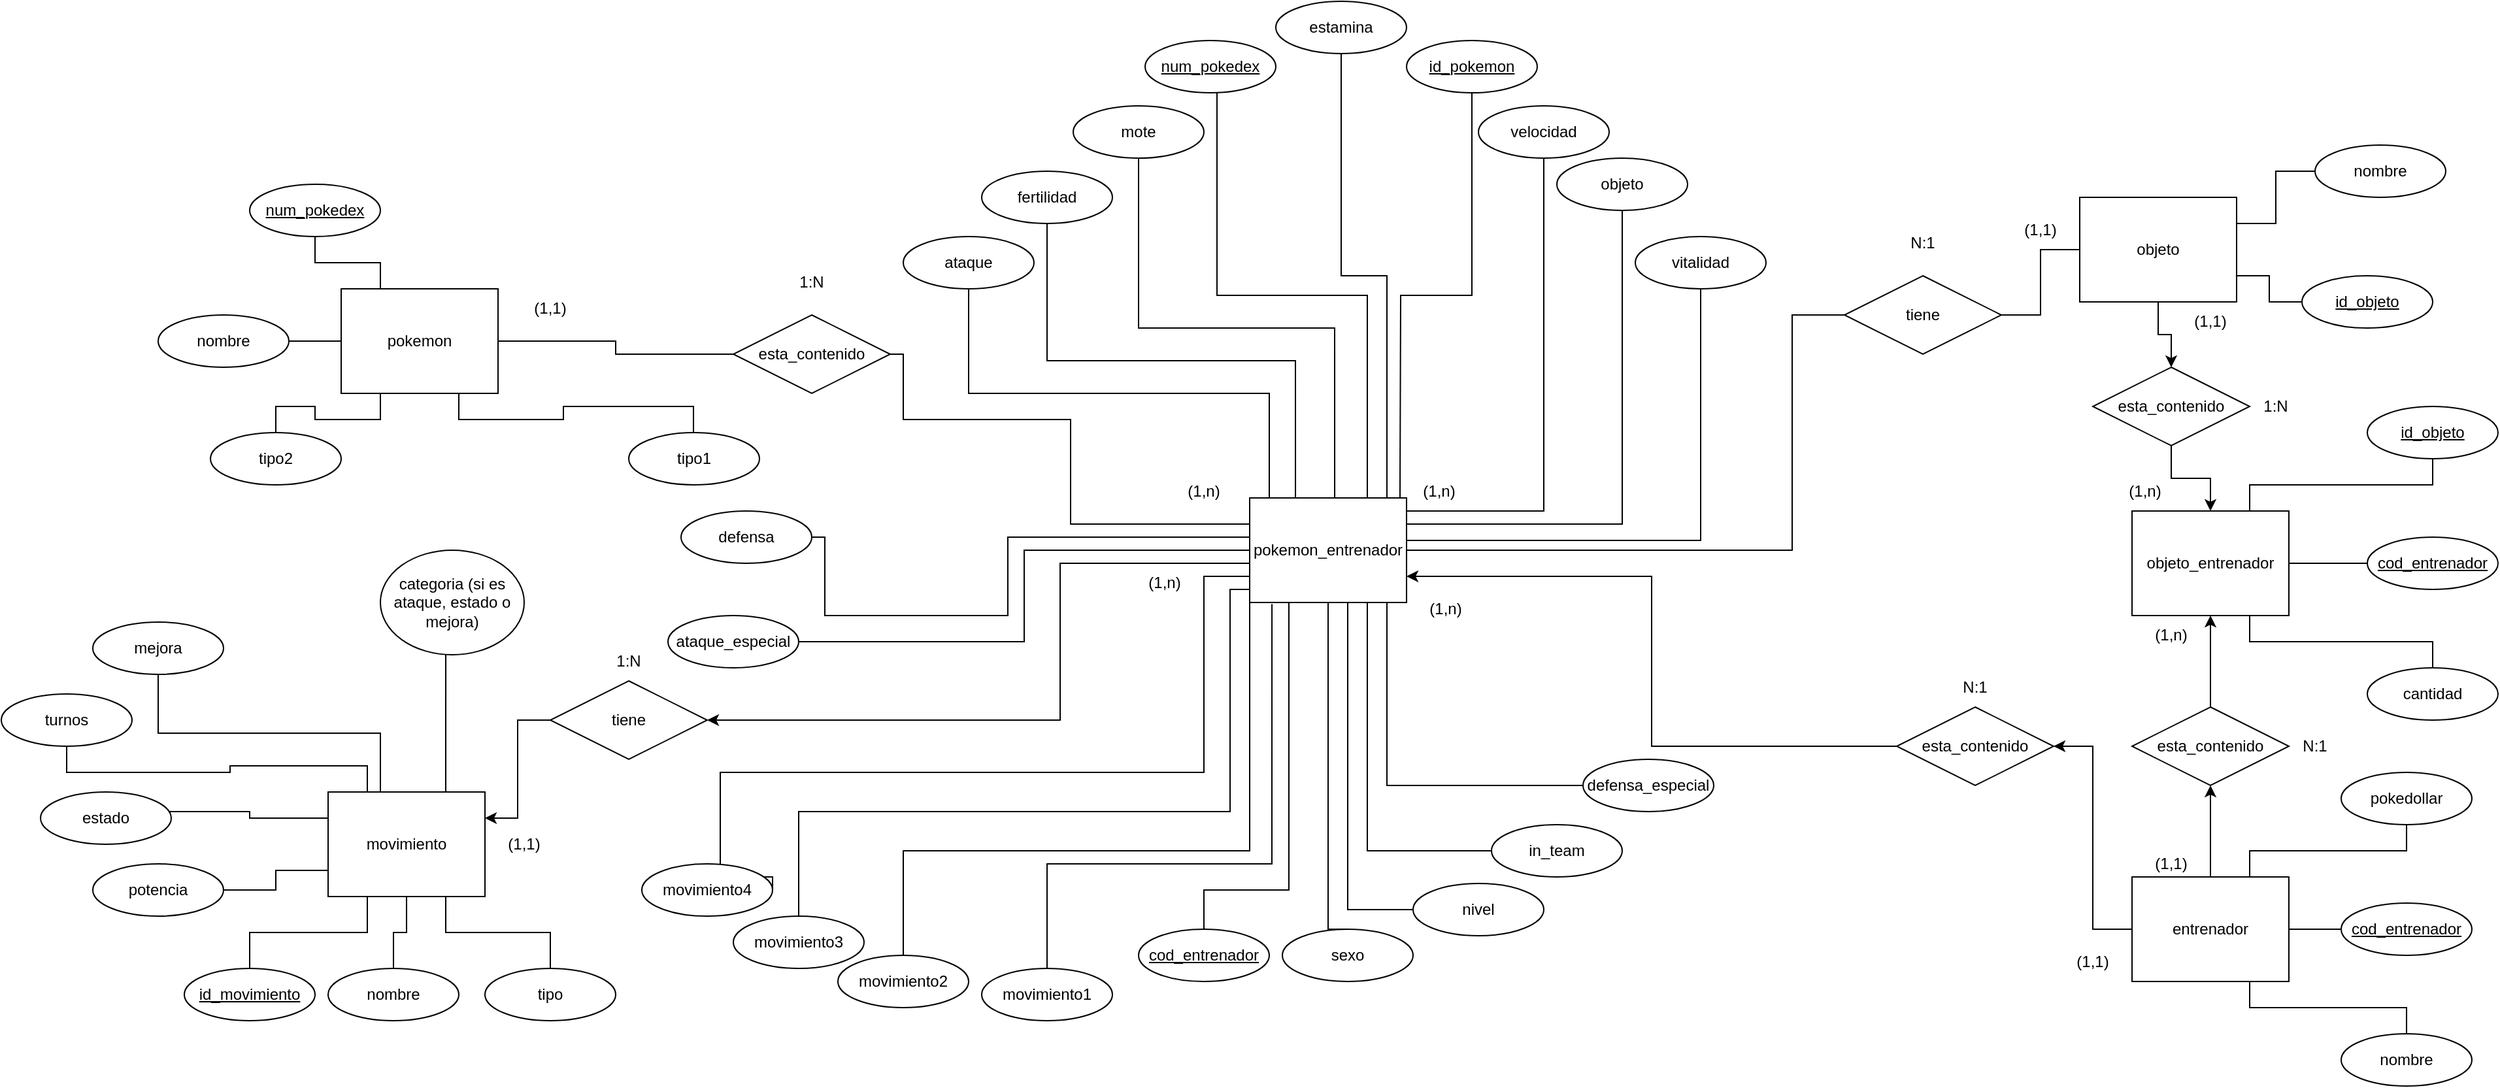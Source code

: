 <mxfile version="20.7.4" type="device"><diagram id="R2lEEEUBdFMjLlhIrx00" name="Page-1"><mxGraphModel dx="2518" dy="1678" grid="1" gridSize="10" guides="1" tooltips="1" connect="1" arrows="1" fold="1" page="1" pageScale="1" pageWidth="1100" pageHeight="850" math="0" shadow="0" extFonts="Permanent Marker^https://fonts.googleapis.com/css?family=Permanent+Marker"><root><mxCell id="0"/><mxCell id="1" parent="0"/><mxCell id="fIFWOGlqh_RArbtYlv_k-19" style="edgeStyle=orthogonalEdgeStyle;rounded=0;orthogonalLoop=1;jettySize=auto;html=1;exitX=0;exitY=0.5;exitDx=0;exitDy=0;entryX=0.7;entryY=0.5;entryDx=0;entryDy=0;entryPerimeter=0;" parent="1" source="jiimYA44LF8Xv969hFRA-1" target="jiimYA44LF8Xv969hFRA-4" edge="1"><mxGeometry relative="1" as="geometry"/></mxCell><mxCell id="fIFWOGlqh_RArbtYlv_k-20" style="edgeStyle=orthogonalEdgeStyle;rounded=0;orthogonalLoop=1;jettySize=auto;html=1;exitX=0.25;exitY=1;exitDx=0;exitDy=0;entryX=0.5;entryY=0.25;entryDx=0;entryDy=0;entryPerimeter=0;" parent="1" source="jiimYA44LF8Xv969hFRA-1" target="jiimYA44LF8Xv969hFRA-23" edge="1"><mxGeometry relative="1" as="geometry"/></mxCell><mxCell id="fIFWOGlqh_RArbtYlv_k-21" style="edgeStyle=orthogonalEdgeStyle;rounded=0;orthogonalLoop=1;jettySize=auto;html=1;exitX=0.75;exitY=1;exitDx=0;exitDy=0;entryX=0.495;entryY=0.5;entryDx=0;entryDy=0;entryPerimeter=0;" parent="1" source="jiimYA44LF8Xv969hFRA-1" target="jiimYA44LF8Xv969hFRA-22" edge="1"><mxGeometry relative="1" as="geometry"/></mxCell><mxCell id="fIFWOGlqh_RArbtYlv_k-22" style="edgeStyle=orthogonalEdgeStyle;rounded=0;orthogonalLoop=1;jettySize=auto;html=1;exitX=0.25;exitY=0;exitDx=0;exitDy=0;entryX=0.5;entryY=0.5;entryDx=0;entryDy=0;entryPerimeter=0;" parent="1" source="jiimYA44LF8Xv969hFRA-1" target="jiimYA44LF8Xv969hFRA-3" edge="1"><mxGeometry relative="1" as="geometry"/></mxCell><mxCell id="fIFWOGlqh_RArbtYlv_k-58" style="edgeStyle=orthogonalEdgeStyle;rounded=0;orthogonalLoop=1;jettySize=auto;html=1;exitX=1;exitY=0.5;exitDx=0;exitDy=0;entryX=0.667;entryY=0.5;entryDx=0;entryDy=0;entryPerimeter=0;" parent="1" source="jiimYA44LF8Xv969hFRA-1" target="fIFWOGlqh_RArbtYlv_k-42" edge="1"><mxGeometry relative="1" as="geometry"/></mxCell><mxCell id="jiimYA44LF8Xv969hFRA-1" value="pokemon" style="whiteSpace=wrap;html=1;align=center;" parent="1" vertex="1"><mxGeometry x="-170" y="150" width="120" height="80" as="geometry"/></mxCell><mxCell id="jiimYA44LF8Xv969hFRA-3" value="num_pokedex" style="ellipse;whiteSpace=wrap;html=1;align=center;fontStyle=4;" parent="1" vertex="1"><mxGeometry x="-240" y="70" width="100" height="40" as="geometry"/></mxCell><mxCell id="jiimYA44LF8Xv969hFRA-4" value="nombre" style="ellipse;whiteSpace=wrap;html=1;align=center;" parent="1" vertex="1"><mxGeometry x="-310" y="170" width="100" height="40" as="geometry"/></mxCell><mxCell id="fIFWOGlqh_RArbtYlv_k-67" style="edgeStyle=orthogonalEdgeStyle;rounded=0;orthogonalLoop=1;jettySize=auto;html=1;exitX=0.5;exitY=1;exitDx=0;exitDy=0;entryX=0.542;entryY=0.375;entryDx=0;entryDy=0;entryPerimeter=0;" parent="1" source="jiimYA44LF8Xv969hFRA-5" target="Zgyo-7Ij2d3S2gE46RrT-1" edge="1"><mxGeometry relative="1" as="geometry"/></mxCell><mxCell id="jiimYA44LF8Xv969hFRA-5" value="mote" style="ellipse;whiteSpace=wrap;html=1;align=center;" parent="1" vertex="1"><mxGeometry x="390" y="10" width="100" height="40" as="geometry"/></mxCell><mxCell id="fIFWOGlqh_RArbtYlv_k-75" style="edgeStyle=orthogonalEdgeStyle;rounded=0;orthogonalLoop=1;jettySize=auto;html=1;exitX=0;exitY=0.5;exitDx=0;exitDy=0;entryX=0.875;entryY=0.625;entryDx=0;entryDy=0;entryPerimeter=0;endArrow=none;endFill=0;" parent="1" source="jiimYA44LF8Xv969hFRA-6" target="Zgyo-7Ij2d3S2gE46RrT-1" edge="1"><mxGeometry relative="1" as="geometry"/></mxCell><mxCell id="jiimYA44LF8Xv969hFRA-6" value="defensa_especial" style="ellipse;whiteSpace=wrap;html=1;align=center;" parent="1" vertex="1"><mxGeometry x="780" y="510" width="100" height="40" as="geometry"/></mxCell><mxCell id="fIFWOGlqh_RArbtYlv_k-90" style="edgeStyle=orthogonalEdgeStyle;rounded=0;orthogonalLoop=1;jettySize=auto;html=1;exitX=1;exitY=0.5;exitDx=0;exitDy=0;entryX=0;entryY=0.5;entryDx=0;entryDy=0;endArrow=none;endFill=0;" parent="1" source="jiimYA44LF8Xv969hFRA-7" target="Zgyo-7Ij2d3S2gE46RrT-1" edge="1"><mxGeometry relative="1" as="geometry"/></mxCell><mxCell id="jiimYA44LF8Xv969hFRA-7" value="ataque_especial" style="ellipse;whiteSpace=wrap;html=1;align=center;" parent="1" vertex="1"><mxGeometry x="80" y="400" width="100" height="40" as="geometry"/></mxCell><mxCell id="fIFWOGlqh_RArbtYlv_k-64" style="edgeStyle=orthogonalEdgeStyle;rounded=0;orthogonalLoop=1;jettySize=auto;html=1;exitX=0.5;exitY=1;exitDx=0;exitDy=0;entryX=0.125;entryY=0.5;entryDx=0;entryDy=0;entryPerimeter=0;" parent="1" source="jiimYA44LF8Xv969hFRA-8" target="Zgyo-7Ij2d3S2gE46RrT-1" edge="1"><mxGeometry relative="1" as="geometry"/></mxCell><mxCell id="jiimYA44LF8Xv969hFRA-8" value="ataque" style="ellipse;whiteSpace=wrap;html=1;align=center;" parent="1" vertex="1"><mxGeometry x="260" y="110" width="100" height="40" as="geometry"/></mxCell><mxCell id="fIFWOGlqh_RArbtYlv_k-91" style="edgeStyle=orthogonalEdgeStyle;rounded=0;orthogonalLoop=1;jettySize=auto;html=1;exitX=1;exitY=0.5;exitDx=0;exitDy=0;entryX=0;entryY=0.25;entryDx=0;entryDy=0;endArrow=none;endFill=0;" parent="1" source="jiimYA44LF8Xv969hFRA-9" target="Zgyo-7Ij2d3S2gE46RrT-1" edge="1"><mxGeometry x="0.123" y="38" relative="1" as="geometry"><Array as="points"><mxPoint x="200" y="340"/><mxPoint x="200" y="400"/><mxPoint x="340" y="400"/><mxPoint x="340" y="340"/><mxPoint x="525" y="340"/></Array><mxPoint x="1" as="offset"/></mxGeometry></mxCell><mxCell id="jiimYA44LF8Xv969hFRA-9" value="defensa" style="ellipse;whiteSpace=wrap;html=1;align=center;" parent="1" vertex="1"><mxGeometry x="90" y="320" width="100" height="40" as="geometry"/></mxCell><mxCell id="fIFWOGlqh_RArbtYlv_k-74" style="edgeStyle=orthogonalEdgeStyle;rounded=0;orthogonalLoop=1;jettySize=auto;html=1;exitX=0.5;exitY=1;exitDx=0;exitDy=0;endArrow=none;endFill=0;entryX=0.996;entryY=0.406;entryDx=0;entryDy=0;entryPerimeter=0;" parent="1" source="jiimYA44LF8Xv969hFRA-10" target="Zgyo-7Ij2d3S2gE46RrT-1" edge="1"><mxGeometry relative="1" as="geometry"><mxPoint x="690" y="340" as="targetPoint"/></mxGeometry></mxCell><mxCell id="jiimYA44LF8Xv969hFRA-10" value="vitalidad" style="ellipse;whiteSpace=wrap;html=1;align=center;" parent="1" vertex="1"><mxGeometry x="820" y="110" width="100" height="40" as="geometry"/></mxCell><mxCell id="fIFWOGlqh_RArbtYlv_k-81" style="edgeStyle=orthogonalEdgeStyle;rounded=0;orthogonalLoop=1;jettySize=auto;html=1;exitX=0.5;exitY=0;exitDx=0;exitDy=0;entryX=0.5;entryY=1;entryDx=0;entryDy=0;endArrow=none;endFill=0;" parent="1" source="jiimYA44LF8Xv969hFRA-12" target="Zgyo-7Ij2d3S2gE46RrT-1" edge="1"><mxGeometry relative="1" as="geometry"><Array as="points"><mxPoint x="585" y="640"/></Array></mxGeometry></mxCell><mxCell id="jiimYA44LF8Xv969hFRA-12" value="sexo" style="ellipse;whiteSpace=wrap;html=1;align=center;" parent="1" vertex="1"><mxGeometry x="550" y="640" width="100" height="40" as="geometry"/></mxCell><mxCell id="fIFWOGlqh_RArbtYlv_k-66" style="edgeStyle=orthogonalEdgeStyle;rounded=0;orthogonalLoop=1;jettySize=auto;html=1;exitX=0.5;exitY=1;exitDx=0;exitDy=0;entryX=0.292;entryY=0.625;entryDx=0;entryDy=0;entryPerimeter=0;" parent="1" source="jiimYA44LF8Xv969hFRA-13" target="Zgyo-7Ij2d3S2gE46RrT-1" edge="1"><mxGeometry relative="1" as="geometry"/></mxCell><mxCell id="jiimYA44LF8Xv969hFRA-13" value="fertilidad" style="ellipse;whiteSpace=wrap;html=1;align=center;" parent="1" vertex="1"><mxGeometry x="320" y="60" width="100" height="40" as="geometry"/></mxCell><mxCell id="fIFWOGlqh_RArbtYlv_k-70" style="edgeStyle=orthogonalEdgeStyle;rounded=0;orthogonalLoop=1;jettySize=auto;html=1;exitX=0.5;exitY=1;exitDx=0;exitDy=0;entryX=0.875;entryY=0.625;entryDx=0;entryDy=0;entryPerimeter=0;" parent="1" source="jiimYA44LF8Xv969hFRA-14" target="Zgyo-7Ij2d3S2gE46RrT-1" edge="1"><mxGeometry relative="1" as="geometry"/></mxCell><mxCell id="jiimYA44LF8Xv969hFRA-14" value="estamina" style="ellipse;whiteSpace=wrap;html=1;align=center;" parent="1" vertex="1"><mxGeometry x="545" y="-70" width="100" height="40" as="geometry"/></mxCell><mxCell id="fIFWOGlqh_RArbtYlv_k-80" style="edgeStyle=orthogonalEdgeStyle;rounded=0;orthogonalLoop=1;jettySize=auto;html=1;exitX=0;exitY=0.5;exitDx=0;exitDy=0;entryX=0.625;entryY=1;entryDx=0;entryDy=0;entryPerimeter=0;endArrow=none;endFill=0;" parent="1" source="jiimYA44LF8Xv969hFRA-15" target="Zgyo-7Ij2d3S2gE46RrT-1" edge="1"><mxGeometry relative="1" as="geometry"/></mxCell><mxCell id="jiimYA44LF8Xv969hFRA-15" value="nivel" style="ellipse;whiteSpace=wrap;html=1;align=center;" parent="1" vertex="1"><mxGeometry x="650" y="605" width="100" height="40" as="geometry"/></mxCell><mxCell id="fIFWOGlqh_RArbtYlv_k-72" style="edgeStyle=orthogonalEdgeStyle;rounded=0;orthogonalLoop=1;jettySize=auto;html=1;exitX=0.5;exitY=1;exitDx=0;exitDy=0;endArrow=none;endFill=0;entryX=1;entryY=0.25;entryDx=0;entryDy=0;" parent="1" source="jiimYA44LF8Xv969hFRA-17" target="Zgyo-7Ij2d3S2gE46RrT-1" edge="1"><mxGeometry relative="1" as="geometry"><mxPoint x="670" y="340" as="targetPoint"/><Array as="points"><mxPoint x="750" y="320"/><mxPoint x="645" y="320"/></Array></mxGeometry></mxCell><mxCell id="jiimYA44LF8Xv969hFRA-17" value="velocidad" style="ellipse;whiteSpace=wrap;html=1;align=center;" parent="1" vertex="1"><mxGeometry x="700" y="10" width="100" height="40" as="geometry"/></mxCell><mxCell id="jiimYA44LF8Xv969hFRA-22" value="tipo1" style="ellipse;whiteSpace=wrap;html=1;align=center;" parent="1" vertex="1"><mxGeometry x="50" y="260" width="100" height="40" as="geometry"/></mxCell><mxCell id="jiimYA44LF8Xv969hFRA-23" value="tipo2" style="ellipse;whiteSpace=wrap;html=1;align=center;" parent="1" vertex="1"><mxGeometry x="-270" y="260" width="100" height="40" as="geometry"/></mxCell><mxCell id="fIFWOGlqh_RArbtYlv_k-55" style="edgeStyle=orthogonalEdgeStyle;rounded=0;orthogonalLoop=1;jettySize=auto;html=1;exitX=1;exitY=0.5;exitDx=0;exitDy=0;entryX=0.333;entryY=0.5;entryDx=0;entryDy=0;entryPerimeter=0;" parent="1" source="Zgyo-7Ij2d3S2gE46RrT-1" target="fIFWOGlqh_RArbtYlv_k-54" edge="1"><mxGeometry relative="1" as="geometry"><Array as="points"><mxPoint x="940" y="350"/><mxPoint x="940" y="170"/></Array></mxGeometry></mxCell><mxCell id="fIFWOGlqh_RArbtYlv_k-69" style="edgeStyle=orthogonalEdgeStyle;rounded=0;orthogonalLoop=1;jettySize=auto;html=1;exitX=0.75;exitY=0;exitDx=0;exitDy=0;entryX=0.55;entryY=0.5;entryDx=0;entryDy=0;entryPerimeter=0;" parent="1" source="Zgyo-7Ij2d3S2gE46RrT-1" target="fIFWOGlqh_RArbtYlv_k-7" edge="1"><mxGeometry relative="1" as="geometry"/></mxCell><mxCell id="fIFWOGlqh_RArbtYlv_k-79" style="edgeStyle=orthogonalEdgeStyle;rounded=0;orthogonalLoop=1;jettySize=auto;html=1;exitX=0.75;exitY=1;exitDx=0;exitDy=0;entryX=0;entryY=0.5;entryDx=0;entryDy=0;endArrow=none;endFill=0;" parent="1" source="Zgyo-7Ij2d3S2gE46RrT-1" target="Zgyo-7Ij2d3S2gE46RrT-8" edge="1"><mxGeometry relative="1" as="geometry"/></mxCell><mxCell id="1M3iyXm2v_RrBbfsAJCs-2" style="edgeStyle=orthogonalEdgeStyle;rounded=0;orthogonalLoop=1;jettySize=auto;html=1;exitX=0;exitY=1;exitDx=0;exitDy=0;entryX=0.5;entryY=0.5;entryDx=0;entryDy=0;entryPerimeter=0;" parent="1" source="Zgyo-7Ij2d3S2gE46RrT-1" target="fIFWOGlqh_RArbtYlv_k-14" edge="1"><mxGeometry relative="1" as="geometry"><Array as="points"><mxPoint x="525" y="580"/><mxPoint x="260" y="580"/></Array></mxGeometry></mxCell><mxCell id="Zgyo-7Ij2d3S2gE46RrT-1" value="pokemon_entrenador" style="whiteSpace=wrap;html=1;align=center;" parent="1" vertex="1"><mxGeometry x="525" y="310" width="120" height="80" as="geometry"/></mxCell><mxCell id="fIFWOGlqh_RArbtYlv_k-25" style="edgeStyle=orthogonalEdgeStyle;rounded=0;orthogonalLoop=1;jettySize=auto;html=1;exitX=0;exitY=0.25;exitDx=0;exitDy=0;entryX=0.5;entryY=0.375;entryDx=0;entryDy=0;entryPerimeter=0;" parent="1" source="Zgyo-7Ij2d3S2gE46RrT-4" target="fIFWOGlqh_RArbtYlv_k-2" edge="1"><mxGeometry relative="1" as="geometry"/></mxCell><mxCell id="fIFWOGlqh_RArbtYlv_k-26" style="edgeStyle=orthogonalEdgeStyle;rounded=0;orthogonalLoop=1;jettySize=auto;html=1;exitX=0;exitY=0.75;exitDx=0;exitDy=0;entryX=0.7;entryY=0.5;entryDx=0;entryDy=0;entryPerimeter=0;" parent="1" source="Zgyo-7Ij2d3S2gE46RrT-4" target="fIFWOGlqh_RArbtYlv_k-1" edge="1"><mxGeometry relative="1" as="geometry"/></mxCell><mxCell id="fIFWOGlqh_RArbtYlv_k-27" style="edgeStyle=orthogonalEdgeStyle;rounded=0;orthogonalLoop=1;jettySize=auto;html=1;exitX=0.25;exitY=1;exitDx=0;exitDy=0;entryX=0.5;entryY=0.5;entryDx=0;entryDy=0;entryPerimeter=0;" parent="1" source="Zgyo-7Ij2d3S2gE46RrT-4" target="Zgyo-7Ij2d3S2gE46RrT-13" edge="1"><mxGeometry relative="1" as="geometry"/></mxCell><mxCell id="fIFWOGlqh_RArbtYlv_k-28" style="edgeStyle=orthogonalEdgeStyle;rounded=0;orthogonalLoop=1;jettySize=auto;html=1;exitX=0.5;exitY=1;exitDx=0;exitDy=0;entryX=0.5;entryY=0.5;entryDx=0;entryDy=0;entryPerimeter=0;" parent="1" source="Zgyo-7Ij2d3S2gE46RrT-4" target="Zgyo-7Ij2d3S2gE46RrT-14" edge="1"><mxGeometry relative="1" as="geometry"/></mxCell><mxCell id="fIFWOGlqh_RArbtYlv_k-29" style="edgeStyle=orthogonalEdgeStyle;rounded=0;orthogonalLoop=1;jettySize=auto;html=1;exitX=0.75;exitY=1;exitDx=0;exitDy=0;entryX=0.5;entryY=0.5;entryDx=0;entryDy=0;entryPerimeter=0;" parent="1" source="Zgyo-7Ij2d3S2gE46RrT-4" target="Zgyo-7Ij2d3S2gE46RrT-15" edge="1"><mxGeometry relative="1" as="geometry"/></mxCell><mxCell id="fIFWOGlqh_RArbtYlv_k-30" style="edgeStyle=orthogonalEdgeStyle;rounded=0;orthogonalLoop=1;jettySize=auto;html=1;exitX=0.75;exitY=0;exitDx=0;exitDy=0;entryX=0.455;entryY=0.625;entryDx=0;entryDy=0;entryPerimeter=0;" parent="1" source="Zgyo-7Ij2d3S2gE46RrT-4" target="Zgyo-7Ij2d3S2gE46RrT-16" edge="1"><mxGeometry relative="1" as="geometry"/></mxCell><mxCell id="fIFWOGlqh_RArbtYlv_k-31" style="edgeStyle=orthogonalEdgeStyle;rounded=0;orthogonalLoop=1;jettySize=auto;html=1;exitX=0.5;exitY=0;exitDx=0;exitDy=0;entryX=0.5;entryY=0.625;entryDx=0;entryDy=0;entryPerimeter=0;" parent="1" source="Zgyo-7Ij2d3S2gE46RrT-4" target="fIFWOGlqh_RArbtYlv_k-4" edge="1"><mxGeometry relative="1" as="geometry"><Array as="points"><mxPoint x="-140" y="535"/><mxPoint x="-140" y="490"/><mxPoint x="-310" y="490"/></Array></mxGeometry></mxCell><mxCell id="fIFWOGlqh_RArbtYlv_k-32" style="edgeStyle=orthogonalEdgeStyle;rounded=0;orthogonalLoop=1;jettySize=auto;html=1;exitX=0.25;exitY=0;exitDx=0;exitDy=0;entryX=0.5;entryY=0.5;entryDx=0;entryDy=0;entryPerimeter=0;" parent="1" source="Zgyo-7Ij2d3S2gE46RrT-4" target="fIFWOGlqh_RArbtYlv_k-3" edge="1"><mxGeometry relative="1" as="geometry"/></mxCell><mxCell id="1M3iyXm2v_RrBbfsAJCs-5" style="edgeStyle=orthogonalEdgeStyle;rounded=0;orthogonalLoop=1;jettySize=auto;html=1;exitX=1;exitY=0.25;exitDx=0;exitDy=0;entryX=0;entryY=0.5;entryDx=0;entryDy=0;endArrow=none;endFill=0;startArrow=classic;startFill=1;" parent="1" source="Zgyo-7Ij2d3S2gE46RrT-4" target="1M3iyXm2v_RrBbfsAJCs-3" edge="1"><mxGeometry relative="1" as="geometry"/></mxCell><mxCell id="Zgyo-7Ij2d3S2gE46RrT-4" value="movimiento" style="whiteSpace=wrap;html=1;align=center;" parent="1" vertex="1"><mxGeometry x="-180" y="535" width="120" height="80" as="geometry"/></mxCell><mxCell id="fIFWOGlqh_RArbtYlv_k-36" style="edgeStyle=orthogonalEdgeStyle;rounded=0;orthogonalLoop=1;jettySize=auto;html=1;exitX=1;exitY=0.75;exitDx=0;exitDy=0;entryX=0.3;entryY=0.5;entryDx=0;entryDy=0;entryPerimeter=0;" parent="1" source="Zgyo-7Ij2d3S2gE46RrT-5" target="fIFWOGlqh_RArbtYlv_k-10" edge="1"><mxGeometry relative="1" as="geometry"/></mxCell><mxCell id="fIFWOGlqh_RArbtYlv_k-37" style="edgeStyle=orthogonalEdgeStyle;rounded=0;orthogonalLoop=1;jettySize=auto;html=1;exitX=1;exitY=0.25;exitDx=0;exitDy=0;entryX=0.4;entryY=0.5;entryDx=0;entryDy=0;entryPerimeter=0;" parent="1" source="Zgyo-7Ij2d3S2gE46RrT-5" target="fIFWOGlqh_RArbtYlv_k-9" edge="1"><mxGeometry relative="1" as="geometry"/></mxCell><mxCell id="fIFWOGlqh_RArbtYlv_k-50" style="edgeStyle=orthogonalEdgeStyle;rounded=0;orthogonalLoop=1;jettySize=auto;html=1;exitX=0.5;exitY=1;exitDx=0;exitDy=0;" parent="1" source="Zgyo-7Ij2d3S2gE46RrT-5" target="fIFWOGlqh_RArbtYlv_k-44" edge="1"><mxGeometry relative="1" as="geometry"/></mxCell><mxCell id="fIFWOGlqh_RArbtYlv_k-57" style="edgeStyle=orthogonalEdgeStyle;rounded=0;orthogonalLoop=1;jettySize=auto;html=1;exitX=0;exitY=0.5;exitDx=0;exitDy=0;entryX=0.5;entryY=0.5;entryDx=0;entryDy=0;entryPerimeter=0;" parent="1" source="Zgyo-7Ij2d3S2gE46RrT-5" target="fIFWOGlqh_RArbtYlv_k-54" edge="1"><mxGeometry relative="1" as="geometry"/></mxCell><mxCell id="Zgyo-7Ij2d3S2gE46RrT-5" value="objeto" style="whiteSpace=wrap;html=1;align=center;" parent="1" vertex="1"><mxGeometry x="1160" y="80" width="120" height="80" as="geometry"/></mxCell><mxCell id="fIFWOGlqh_RArbtYlv_k-33" style="edgeStyle=orthogonalEdgeStyle;rounded=0;orthogonalLoop=1;jettySize=auto;html=1;exitX=0.75;exitY=1;exitDx=0;exitDy=0;entryX=0.5;entryY=0.75;entryDx=0;entryDy=0;entryPerimeter=0;" parent="1" source="Zgyo-7Ij2d3S2gE46RrT-6" target="Zgyo-7Ij2d3S2gE46RrT-9" edge="1"><mxGeometry relative="1" as="geometry"/></mxCell><mxCell id="fIFWOGlqh_RArbtYlv_k-34" style="edgeStyle=orthogonalEdgeStyle;rounded=0;orthogonalLoop=1;jettySize=auto;html=1;exitX=1;exitY=0.5;exitDx=0;exitDy=0;entryX=0.5;entryY=0.5;entryDx=0;entryDy=0;entryPerimeter=0;" parent="1" source="Zgyo-7Ij2d3S2gE46RrT-6" target="Zgyo-7Ij2d3S2gE46RrT-10" edge="1"><mxGeometry relative="1" as="geometry"/></mxCell><mxCell id="fIFWOGlqh_RArbtYlv_k-35" style="edgeStyle=orthogonalEdgeStyle;rounded=0;orthogonalLoop=1;jettySize=auto;html=1;exitX=0.75;exitY=0;exitDx=0;exitDy=0;entryX=0.5;entryY=0.625;entryDx=0;entryDy=0;entryPerimeter=0;" parent="1" source="Zgyo-7Ij2d3S2gE46RrT-6" target="Zgyo-7Ij2d3S2gE46RrT-11" edge="1"><mxGeometry relative="1" as="geometry"/></mxCell><mxCell id="fIFWOGlqh_RArbtYlv_k-46" style="edgeStyle=orthogonalEdgeStyle;rounded=0;orthogonalLoop=1;jettySize=auto;html=1;exitX=0.5;exitY=0;exitDx=0;exitDy=0;" parent="1" source="Zgyo-7Ij2d3S2gE46RrT-6" target="fIFWOGlqh_RArbtYlv_k-43" edge="1"><mxGeometry relative="1" as="geometry"/></mxCell><mxCell id="fIFWOGlqh_RArbtYlv_k-61" style="edgeStyle=orthogonalEdgeStyle;rounded=0;orthogonalLoop=1;jettySize=auto;html=1;exitX=0;exitY=0.5;exitDx=0;exitDy=0;entryX=1;entryY=0.5;entryDx=0;entryDy=0;" parent="1" source="Zgyo-7Ij2d3S2gE46RrT-6" target="fIFWOGlqh_RArbtYlv_k-60" edge="1"><mxGeometry relative="1" as="geometry"/></mxCell><mxCell id="Zgyo-7Ij2d3S2gE46RrT-6" value="entrenador" style="whiteSpace=wrap;html=1;align=center;" parent="1" vertex="1"><mxGeometry x="1200" y="600" width="120" height="80" as="geometry"/></mxCell><mxCell id="Zgyo-7Ij2d3S2gE46RrT-8" value="in_team" style="ellipse;whiteSpace=wrap;html=1;align=center;" parent="1" vertex="1"><mxGeometry x="710" y="560" width="100" height="40" as="geometry"/></mxCell><mxCell id="Zgyo-7Ij2d3S2gE46RrT-9" value="nombre" style="ellipse;whiteSpace=wrap;html=1;align=center;" parent="1" vertex="1"><mxGeometry x="1360" y="720" width="100" height="40" as="geometry"/></mxCell><mxCell id="Zgyo-7Ij2d3S2gE46RrT-10" value="cod_entrenador" style="ellipse;whiteSpace=wrap;html=1;align=center;fontStyle=4;" parent="1" vertex="1"><mxGeometry x="1360" y="620" width="100" height="40" as="geometry"/></mxCell><mxCell id="Zgyo-7Ij2d3S2gE46RrT-11" value="pokedollar" style="ellipse;whiteSpace=wrap;html=1;align=center;" parent="1" vertex="1"><mxGeometry x="1360" y="520" width="100" height="40" as="geometry"/></mxCell><mxCell id="fIFWOGlqh_RArbtYlv_k-38" style="edgeStyle=orthogonalEdgeStyle;rounded=0;orthogonalLoop=1;jettySize=auto;html=1;exitX=0.75;exitY=0;exitDx=0;exitDy=0;entryX=0.5;entryY=0.5;entryDx=0;entryDy=0;entryPerimeter=0;" parent="1" source="Zgyo-7Ij2d3S2gE46RrT-12" target="fIFWOGlqh_RArbtYlv_k-11" edge="1"><mxGeometry relative="1" as="geometry"/></mxCell><mxCell id="fIFWOGlqh_RArbtYlv_k-39" style="edgeStyle=orthogonalEdgeStyle;rounded=0;orthogonalLoop=1;jettySize=auto;html=1;exitX=1;exitY=0.5;exitDx=0;exitDy=0;entryX=0.4;entryY=0.5;entryDx=0;entryDy=0;entryPerimeter=0;" parent="1" source="Zgyo-7Ij2d3S2gE46RrT-12" target="fIFWOGlqh_RArbtYlv_k-12" edge="1"><mxGeometry relative="1" as="geometry"/></mxCell><mxCell id="fIFWOGlqh_RArbtYlv_k-41" style="edgeStyle=orthogonalEdgeStyle;rounded=0;orthogonalLoop=1;jettySize=auto;html=1;exitX=0.75;exitY=1;exitDx=0;exitDy=0;entryX=0.5;entryY=0.5;entryDx=0;entryDy=0;entryPerimeter=0;" parent="1" source="Zgyo-7Ij2d3S2gE46RrT-12" target="fIFWOGlqh_RArbtYlv_k-13" edge="1"><mxGeometry relative="1" as="geometry"/></mxCell><mxCell id="Zgyo-7Ij2d3S2gE46RrT-12" value="objeto_entrenador" style="whiteSpace=wrap;html=1;align=center;" parent="1" vertex="1"><mxGeometry x="1200" y="320" width="120" height="80" as="geometry"/></mxCell><mxCell id="Zgyo-7Ij2d3S2gE46RrT-13" value="id_movimiento" style="ellipse;whiteSpace=wrap;html=1;align=center;fontStyle=4;" parent="1" vertex="1"><mxGeometry x="-290" y="670" width="100" height="40" as="geometry"/></mxCell><mxCell id="Zgyo-7Ij2d3S2gE46RrT-14" value="nombre" style="ellipse;whiteSpace=wrap;html=1;align=center;" parent="1" vertex="1"><mxGeometry x="-180" y="670" width="100" height="40" as="geometry"/></mxCell><mxCell id="Zgyo-7Ij2d3S2gE46RrT-15" value="tipo" style="ellipse;whiteSpace=wrap;html=1;align=center;" parent="1" vertex="1"><mxGeometry x="-60" y="670" width="100" height="40" as="geometry"/></mxCell><mxCell id="Zgyo-7Ij2d3S2gE46RrT-16" value="categoria (si es ataque, estado o mejora)" style="ellipse;whiteSpace=wrap;html=1;align=center;" parent="1" vertex="1"><mxGeometry x="-140" y="350" width="110" height="80" as="geometry"/></mxCell><mxCell id="fIFWOGlqh_RArbtYlv_k-1" value="potencia" style="ellipse;whiteSpace=wrap;html=1;align=center;" parent="1" vertex="1"><mxGeometry x="-360" y="590" width="100" height="40" as="geometry"/></mxCell><mxCell id="fIFWOGlqh_RArbtYlv_k-2" value="estado" style="ellipse;whiteSpace=wrap;html=1;align=center;" parent="1" vertex="1"><mxGeometry x="-400" y="535" width="100" height="40" as="geometry"/></mxCell><mxCell id="fIFWOGlqh_RArbtYlv_k-3" value="turnos" style="ellipse;whiteSpace=wrap;html=1;align=center;" parent="1" vertex="1"><mxGeometry x="-430" y="460" width="100" height="40" as="geometry"/></mxCell><mxCell id="fIFWOGlqh_RArbtYlv_k-4" value="mejora" style="ellipse;whiteSpace=wrap;html=1;align=center;" parent="1" vertex="1"><mxGeometry x="-360" y="405" width="100" height="40" as="geometry"/></mxCell><mxCell id="fIFWOGlqh_RArbtYlv_k-73" style="edgeStyle=orthogonalEdgeStyle;rounded=0;orthogonalLoop=1;jettySize=auto;html=1;exitX=0.5;exitY=1;exitDx=0;exitDy=0;endArrow=none;endFill=0;entryX=1;entryY=0.25;entryDx=0;entryDy=0;" parent="1" source="fIFWOGlqh_RArbtYlv_k-5" target="Zgyo-7Ij2d3S2gE46RrT-1" edge="1"><mxGeometry relative="1" as="geometry"><mxPoint x="680" y="340" as="targetPoint"/><Array as="points"><mxPoint x="810" y="90"/><mxPoint x="810" y="330"/></Array></mxGeometry></mxCell><mxCell id="fIFWOGlqh_RArbtYlv_k-5" value="objeto" style="ellipse;whiteSpace=wrap;html=1;align=center;" parent="1" vertex="1"><mxGeometry x="760" y="50" width="100" height="40" as="geometry"/></mxCell><mxCell id="fIFWOGlqh_RArbtYlv_k-82" style="edgeStyle=orthogonalEdgeStyle;rounded=0;orthogonalLoop=1;jettySize=auto;html=1;exitX=0.5;exitY=0;exitDx=0;exitDy=0;entryX=0.25;entryY=1;entryDx=0;entryDy=0;endArrow=none;endFill=0;" parent="1" source="fIFWOGlqh_RArbtYlv_k-6" target="Zgyo-7Ij2d3S2gE46RrT-1" edge="1"><mxGeometry relative="1" as="geometry"><Array as="points"><mxPoint x="490" y="610"/><mxPoint x="555" y="610"/></Array></mxGeometry></mxCell><mxCell id="fIFWOGlqh_RArbtYlv_k-6" value="cod_entrenador" style="ellipse;whiteSpace=wrap;html=1;align=center;fontStyle=4;" parent="1" vertex="1"><mxGeometry x="440" y="640" width="100" height="40" as="geometry"/></mxCell><mxCell id="fIFWOGlqh_RArbtYlv_k-7" value="num_pokedex" style="ellipse;whiteSpace=wrap;html=1;align=center;fontStyle=4;" parent="1" vertex="1"><mxGeometry x="445" y="-40" width="100" height="40" as="geometry"/></mxCell><mxCell id="fIFWOGlqh_RArbtYlv_k-71" style="edgeStyle=orthogonalEdgeStyle;rounded=0;orthogonalLoop=1;jettySize=auto;html=1;exitX=0.5;exitY=1;exitDx=0;exitDy=0;endArrow=none;endFill=0;" parent="1" source="fIFWOGlqh_RArbtYlv_k-8" edge="1"><mxGeometry relative="1" as="geometry"><mxPoint x="640" y="310" as="targetPoint"/></mxGeometry></mxCell><mxCell id="fIFWOGlqh_RArbtYlv_k-8" value="id_pokemon" style="ellipse;whiteSpace=wrap;html=1;align=center;fontStyle=4;" parent="1" vertex="1"><mxGeometry x="645" y="-40" width="100" height="40" as="geometry"/></mxCell><mxCell id="fIFWOGlqh_RArbtYlv_k-9" value="nombre" style="ellipse;whiteSpace=wrap;html=1;align=center;" parent="1" vertex="1"><mxGeometry x="1340" y="40" width="100" height="40" as="geometry"/></mxCell><mxCell id="fIFWOGlqh_RArbtYlv_k-10" value="id_objeto" style="ellipse;whiteSpace=wrap;html=1;align=center;fontStyle=4;" parent="1" vertex="1"><mxGeometry x="1330" y="140" width="100" height="40" as="geometry"/></mxCell><mxCell id="fIFWOGlqh_RArbtYlv_k-11" value="id_objeto" style="ellipse;whiteSpace=wrap;html=1;align=center;fontStyle=4;" parent="1" vertex="1"><mxGeometry x="1380" y="240" width="100" height="40" as="geometry"/></mxCell><mxCell id="fIFWOGlqh_RArbtYlv_k-12" value="cod_entrenador" style="ellipse;whiteSpace=wrap;html=1;align=center;fontStyle=4;" parent="1" vertex="1"><mxGeometry x="1380" y="340" width="100" height="40" as="geometry"/></mxCell><mxCell id="fIFWOGlqh_RArbtYlv_k-13" value="cantidad" style="ellipse;whiteSpace=wrap;html=1;align=center;" parent="1" vertex="1"><mxGeometry x="1380" y="440" width="100" height="40" as="geometry"/></mxCell><mxCell id="fIFWOGlqh_RArbtYlv_k-14" value="movimiento2" style="ellipse;whiteSpace=wrap;html=1;align=center;" parent="1" vertex="1"><mxGeometry x="210" y="660" width="100" height="40" as="geometry"/></mxCell><mxCell id="fIFWOGlqh_RArbtYlv_k-85" style="edgeStyle=orthogonalEdgeStyle;rounded=0;orthogonalLoop=1;jettySize=auto;html=1;exitX=0.5;exitY=0;exitDx=0;exitDy=0;entryX=0.142;entryY=1.016;entryDx=0;entryDy=0;entryPerimeter=0;endArrow=none;endFill=0;" parent="1" source="fIFWOGlqh_RArbtYlv_k-15" target="Zgyo-7Ij2d3S2gE46RrT-1" edge="1"><mxGeometry relative="1" as="geometry"><Array as="points"><mxPoint x="370" y="590"/><mxPoint x="542" y="590"/></Array></mxGeometry></mxCell><mxCell id="fIFWOGlqh_RArbtYlv_k-15" value="movimiento1" style="ellipse;whiteSpace=wrap;html=1;align=center;" parent="1" vertex="1"><mxGeometry x="320" y="670" width="100" height="40" as="geometry"/></mxCell><mxCell id="fIFWOGlqh_RArbtYlv_k-87" style="edgeStyle=orthogonalEdgeStyle;rounded=0;orthogonalLoop=1;jettySize=auto;html=1;exitX=0.5;exitY=0;exitDx=0;exitDy=0;entryX=0;entryY=0.75;entryDx=0;entryDy=0;endArrow=none;endFill=0;" parent="1" source="fIFWOGlqh_RArbtYlv_k-16" target="Zgyo-7Ij2d3S2gE46RrT-1" edge="1"><mxGeometry relative="1" as="geometry"><Array as="points"><mxPoint x="180" y="550"/><mxPoint x="510" y="550"/><mxPoint x="510" y="380"/><mxPoint x="525" y="380"/></Array></mxGeometry></mxCell><mxCell id="fIFWOGlqh_RArbtYlv_k-16" value="movimiento3" style="ellipse;whiteSpace=wrap;html=1;align=center;" parent="1" vertex="1"><mxGeometry x="130" y="630" width="100" height="40" as="geometry"/></mxCell><mxCell id="fIFWOGlqh_RArbtYlv_k-88" style="edgeStyle=orthogonalEdgeStyle;rounded=0;orthogonalLoop=1;jettySize=auto;html=1;exitX=1;exitY=0.5;exitDx=0;exitDy=0;entryX=0;entryY=0.5;entryDx=0;entryDy=0;endArrow=none;endFill=0;" parent="1" source="fIFWOGlqh_RArbtYlv_k-17" target="Zgyo-7Ij2d3S2gE46RrT-1" edge="1"><mxGeometry relative="1" as="geometry"><Array as="points"><mxPoint x="160" y="600"/><mxPoint x="120" y="600"/><mxPoint x="120" y="520"/><mxPoint x="490" y="520"/><mxPoint x="490" y="370"/><mxPoint x="525" y="370"/></Array></mxGeometry></mxCell><mxCell id="fIFWOGlqh_RArbtYlv_k-17" value="movimiento4" style="ellipse;whiteSpace=wrap;html=1;align=center;" parent="1" vertex="1"><mxGeometry x="60" y="590" width="100" height="40" as="geometry"/></mxCell><mxCell id="fIFWOGlqh_RArbtYlv_k-89" style="edgeStyle=orthogonalEdgeStyle;rounded=0;orthogonalLoop=1;jettySize=auto;html=1;exitX=1;exitY=0.5;exitDx=0;exitDy=0;entryX=0;entryY=0.25;entryDx=0;entryDy=0;endArrow=none;endFill=0;" parent="1" source="fIFWOGlqh_RArbtYlv_k-42" target="Zgyo-7Ij2d3S2gE46RrT-1" edge="1"><mxGeometry relative="1" as="geometry"><Array as="points"><mxPoint x="260" y="200"/><mxPoint x="260" y="250"/><mxPoint x="388" y="250"/><mxPoint x="388" y="330"/></Array></mxGeometry></mxCell><mxCell id="fIFWOGlqh_RArbtYlv_k-42" value="esta_contenido" style="shape=rhombus;perimeter=rhombusPerimeter;whiteSpace=wrap;html=1;align=center;" parent="1" vertex="1"><mxGeometry x="130" y="170" width="120" height="60" as="geometry"/></mxCell><mxCell id="fIFWOGlqh_RArbtYlv_k-45" style="edgeStyle=orthogonalEdgeStyle;rounded=0;orthogonalLoop=1;jettySize=auto;html=1;exitX=0.5;exitY=0;exitDx=0;exitDy=0;" parent="1" source="fIFWOGlqh_RArbtYlv_k-43" target="Zgyo-7Ij2d3S2gE46RrT-12" edge="1"><mxGeometry relative="1" as="geometry"/></mxCell><mxCell id="fIFWOGlqh_RArbtYlv_k-43" value="esta_contenido" style="shape=rhombus;perimeter=rhombusPerimeter;whiteSpace=wrap;html=1;align=center;" parent="1" vertex="1"><mxGeometry x="1200" y="470" width="120" height="60" as="geometry"/></mxCell><mxCell id="fIFWOGlqh_RArbtYlv_k-49" style="edgeStyle=orthogonalEdgeStyle;rounded=0;orthogonalLoop=1;jettySize=auto;html=1;exitX=0.5;exitY=1;exitDx=0;exitDy=0;" parent="1" source="fIFWOGlqh_RArbtYlv_k-44" target="Zgyo-7Ij2d3S2gE46RrT-12" edge="1"><mxGeometry relative="1" as="geometry"/></mxCell><mxCell id="fIFWOGlqh_RArbtYlv_k-44" value="esta_contenido" style="shape=rhombus;perimeter=rhombusPerimeter;whiteSpace=wrap;html=1;align=center;" parent="1" vertex="1"><mxGeometry x="1170" y="210" width="120" height="60" as="geometry"/></mxCell><mxCell id="fIFWOGlqh_RArbtYlv_k-54" value="tiene" style="shape=rhombus;perimeter=rhombusPerimeter;whiteSpace=wrap;html=1;align=center;" parent="1" vertex="1"><mxGeometry x="980" y="140" width="120" height="60" as="geometry"/></mxCell><mxCell id="fIFWOGlqh_RArbtYlv_k-62" style="edgeStyle=orthogonalEdgeStyle;rounded=0;orthogonalLoop=1;jettySize=auto;html=1;exitX=0;exitY=0.5;exitDx=0;exitDy=0;entryX=1;entryY=0.75;entryDx=0;entryDy=0;" parent="1" source="fIFWOGlqh_RArbtYlv_k-60" target="Zgyo-7Ij2d3S2gE46RrT-1" edge="1"><mxGeometry relative="1" as="geometry"/></mxCell><mxCell id="fIFWOGlqh_RArbtYlv_k-60" value="esta_contenido" style="shape=rhombus;perimeter=rhombusPerimeter;whiteSpace=wrap;html=1;align=center;" parent="1" vertex="1"><mxGeometry x="1020" y="470" width="120" height="60" as="geometry"/></mxCell><mxCell id="1M3iyXm2v_RrBbfsAJCs-6" style="edgeStyle=orthogonalEdgeStyle;rounded=0;orthogonalLoop=1;jettySize=auto;html=1;exitX=1;exitY=0.5;exitDx=0;exitDy=0;entryX=0;entryY=0.5;entryDx=0;entryDy=0;endArrow=none;endFill=0;startArrow=classic;startFill=1;" parent="1" source="1M3iyXm2v_RrBbfsAJCs-3" target="Zgyo-7Ij2d3S2gE46RrT-1" edge="1"><mxGeometry relative="1" as="geometry"><Array as="points"><mxPoint x="380" y="480"/><mxPoint x="380" y="360"/><mxPoint x="525" y="360"/></Array></mxGeometry></mxCell><mxCell id="1M3iyXm2v_RrBbfsAJCs-3" value="tiene" style="shape=rhombus;perimeter=rhombusPerimeter;whiteSpace=wrap;html=1;align=center;" parent="1" vertex="1"><mxGeometry x="-10" y="450" width="120" height="60" as="geometry"/></mxCell><mxCell id="1M3iyXm2v_RrBbfsAJCs-7" value="(1,1)" style="text;html=1;strokeColor=none;fillColor=none;align=center;verticalAlign=middle;whiteSpace=wrap;rounded=0;" parent="1" vertex="1"><mxGeometry x="-40" y="150" width="60" height="30" as="geometry"/></mxCell><mxCell id="1M3iyXm2v_RrBbfsAJCs-8" value="(1,n)" style="text;html=1;strokeColor=none;fillColor=none;align=center;verticalAlign=middle;whiteSpace=wrap;rounded=0;" parent="1" vertex="1"><mxGeometry x="460" y="290" width="60" height="30" as="geometry"/></mxCell><mxCell id="1M3iyXm2v_RrBbfsAJCs-9" value="(1,n)" style="text;html=1;strokeColor=none;fillColor=none;align=center;verticalAlign=middle;whiteSpace=wrap;rounded=0;" parent="1" vertex="1"><mxGeometry x="645" y="380" width="60" height="30" as="geometry"/></mxCell><mxCell id="1M3iyXm2v_RrBbfsAJCs-10" value="(1,1)" style="text;html=1;strokeColor=none;fillColor=none;align=center;verticalAlign=middle;whiteSpace=wrap;rounded=0;" parent="1" vertex="1"><mxGeometry x="1140" y="650" width="60" height="30" as="geometry"/></mxCell><mxCell id="1M3iyXm2v_RrBbfsAJCs-11" value="(1,1)" style="text;html=1;strokeColor=none;fillColor=none;align=center;verticalAlign=middle;whiteSpace=wrap;rounded=0;" parent="1" vertex="1"><mxGeometry x="1100" y="90" width="60" height="30" as="geometry"/></mxCell><mxCell id="1M3iyXm2v_RrBbfsAJCs-12" value="(1,n)" style="text;html=1;strokeColor=none;fillColor=none;align=center;verticalAlign=middle;whiteSpace=wrap;rounded=0;" parent="1" vertex="1"><mxGeometry x="640" y="290" width="60" height="30" as="geometry"/></mxCell><mxCell id="1M3iyXm2v_RrBbfsAJCs-13" value="(1,n)" style="text;html=1;strokeColor=none;fillColor=none;align=center;verticalAlign=middle;whiteSpace=wrap;rounded=0;" parent="1" vertex="1"><mxGeometry x="430" y="360" width="60" height="30" as="geometry"/></mxCell><mxCell id="1M3iyXm2v_RrBbfsAJCs-14" value="(1,1)" style="text;html=1;strokeColor=none;fillColor=none;align=center;verticalAlign=middle;whiteSpace=wrap;rounded=0;" parent="1" vertex="1"><mxGeometry x="-60" y="560" width="60" height="30" as="geometry"/></mxCell><mxCell id="1M3iyXm2v_RrBbfsAJCs-15" value="1:N" style="text;html=1;strokeColor=none;fillColor=none;align=center;verticalAlign=middle;whiteSpace=wrap;rounded=0;" parent="1" vertex="1"><mxGeometry x="160" y="130" width="60" height="30" as="geometry"/></mxCell><mxCell id="1M3iyXm2v_RrBbfsAJCs-16" value="1:N" style="text;html=1;strokeColor=none;fillColor=none;align=center;verticalAlign=middle;whiteSpace=wrap;rounded=0;" parent="1" vertex="1"><mxGeometry x="20" y="420" width="60" height="30" as="geometry"/></mxCell><mxCell id="1M3iyXm2v_RrBbfsAJCs-17" value="N:1" style="text;html=1;strokeColor=none;fillColor=none;align=center;verticalAlign=middle;whiteSpace=wrap;rounded=0;" parent="1" vertex="1"><mxGeometry x="1010" y="100" width="60" height="30" as="geometry"/></mxCell><mxCell id="1M3iyXm2v_RrBbfsAJCs-18" value="N:1" style="text;html=1;strokeColor=none;fillColor=none;align=center;verticalAlign=middle;whiteSpace=wrap;rounded=0;" parent="1" vertex="1"><mxGeometry x="1050" y="440" width="60" height="30" as="geometry"/></mxCell><mxCell id="cZEk4jb9_NrxiOMYwjib-1" value="(1,1)" style="text;html=1;strokeColor=none;fillColor=none;align=center;verticalAlign=middle;whiteSpace=wrap;rounded=0;" parent="1" vertex="1"><mxGeometry x="1230" y="160" width="60" height="30" as="geometry"/></mxCell><mxCell id="cZEk4jb9_NrxiOMYwjib-2" value="(1,n)" style="text;html=1;strokeColor=none;fillColor=none;align=center;verticalAlign=middle;whiteSpace=wrap;rounded=0;" parent="1" vertex="1"><mxGeometry x="1180" y="290" width="60" height="30" as="geometry"/></mxCell><mxCell id="cZEk4jb9_NrxiOMYwjib-3" value="1:N" style="text;html=1;strokeColor=none;fillColor=none;align=center;verticalAlign=middle;whiteSpace=wrap;rounded=0;" parent="1" vertex="1"><mxGeometry x="1280" y="225" width="60" height="30" as="geometry"/></mxCell><mxCell id="cZEk4jb9_NrxiOMYwjib-4" value="(1,1)" style="text;html=1;strokeColor=none;fillColor=none;align=center;verticalAlign=middle;whiteSpace=wrap;rounded=0;" parent="1" vertex="1"><mxGeometry x="1200" y="575" width="60" height="30" as="geometry"/></mxCell><mxCell id="cZEk4jb9_NrxiOMYwjib-5" value="(1,n)" style="text;html=1;strokeColor=none;fillColor=none;align=center;verticalAlign=middle;whiteSpace=wrap;rounded=0;" parent="1" vertex="1"><mxGeometry x="1200" y="400" width="60" height="30" as="geometry"/></mxCell><mxCell id="8MWOP6qT7DOtVZXKNtGR-1" value="N:1" style="text;html=1;strokeColor=none;fillColor=none;align=center;verticalAlign=middle;whiteSpace=wrap;rounded=0;" parent="1" vertex="1"><mxGeometry x="1310" y="485" width="60" height="30" as="geometry"/></mxCell></root></mxGraphModel></diagram></mxfile>
